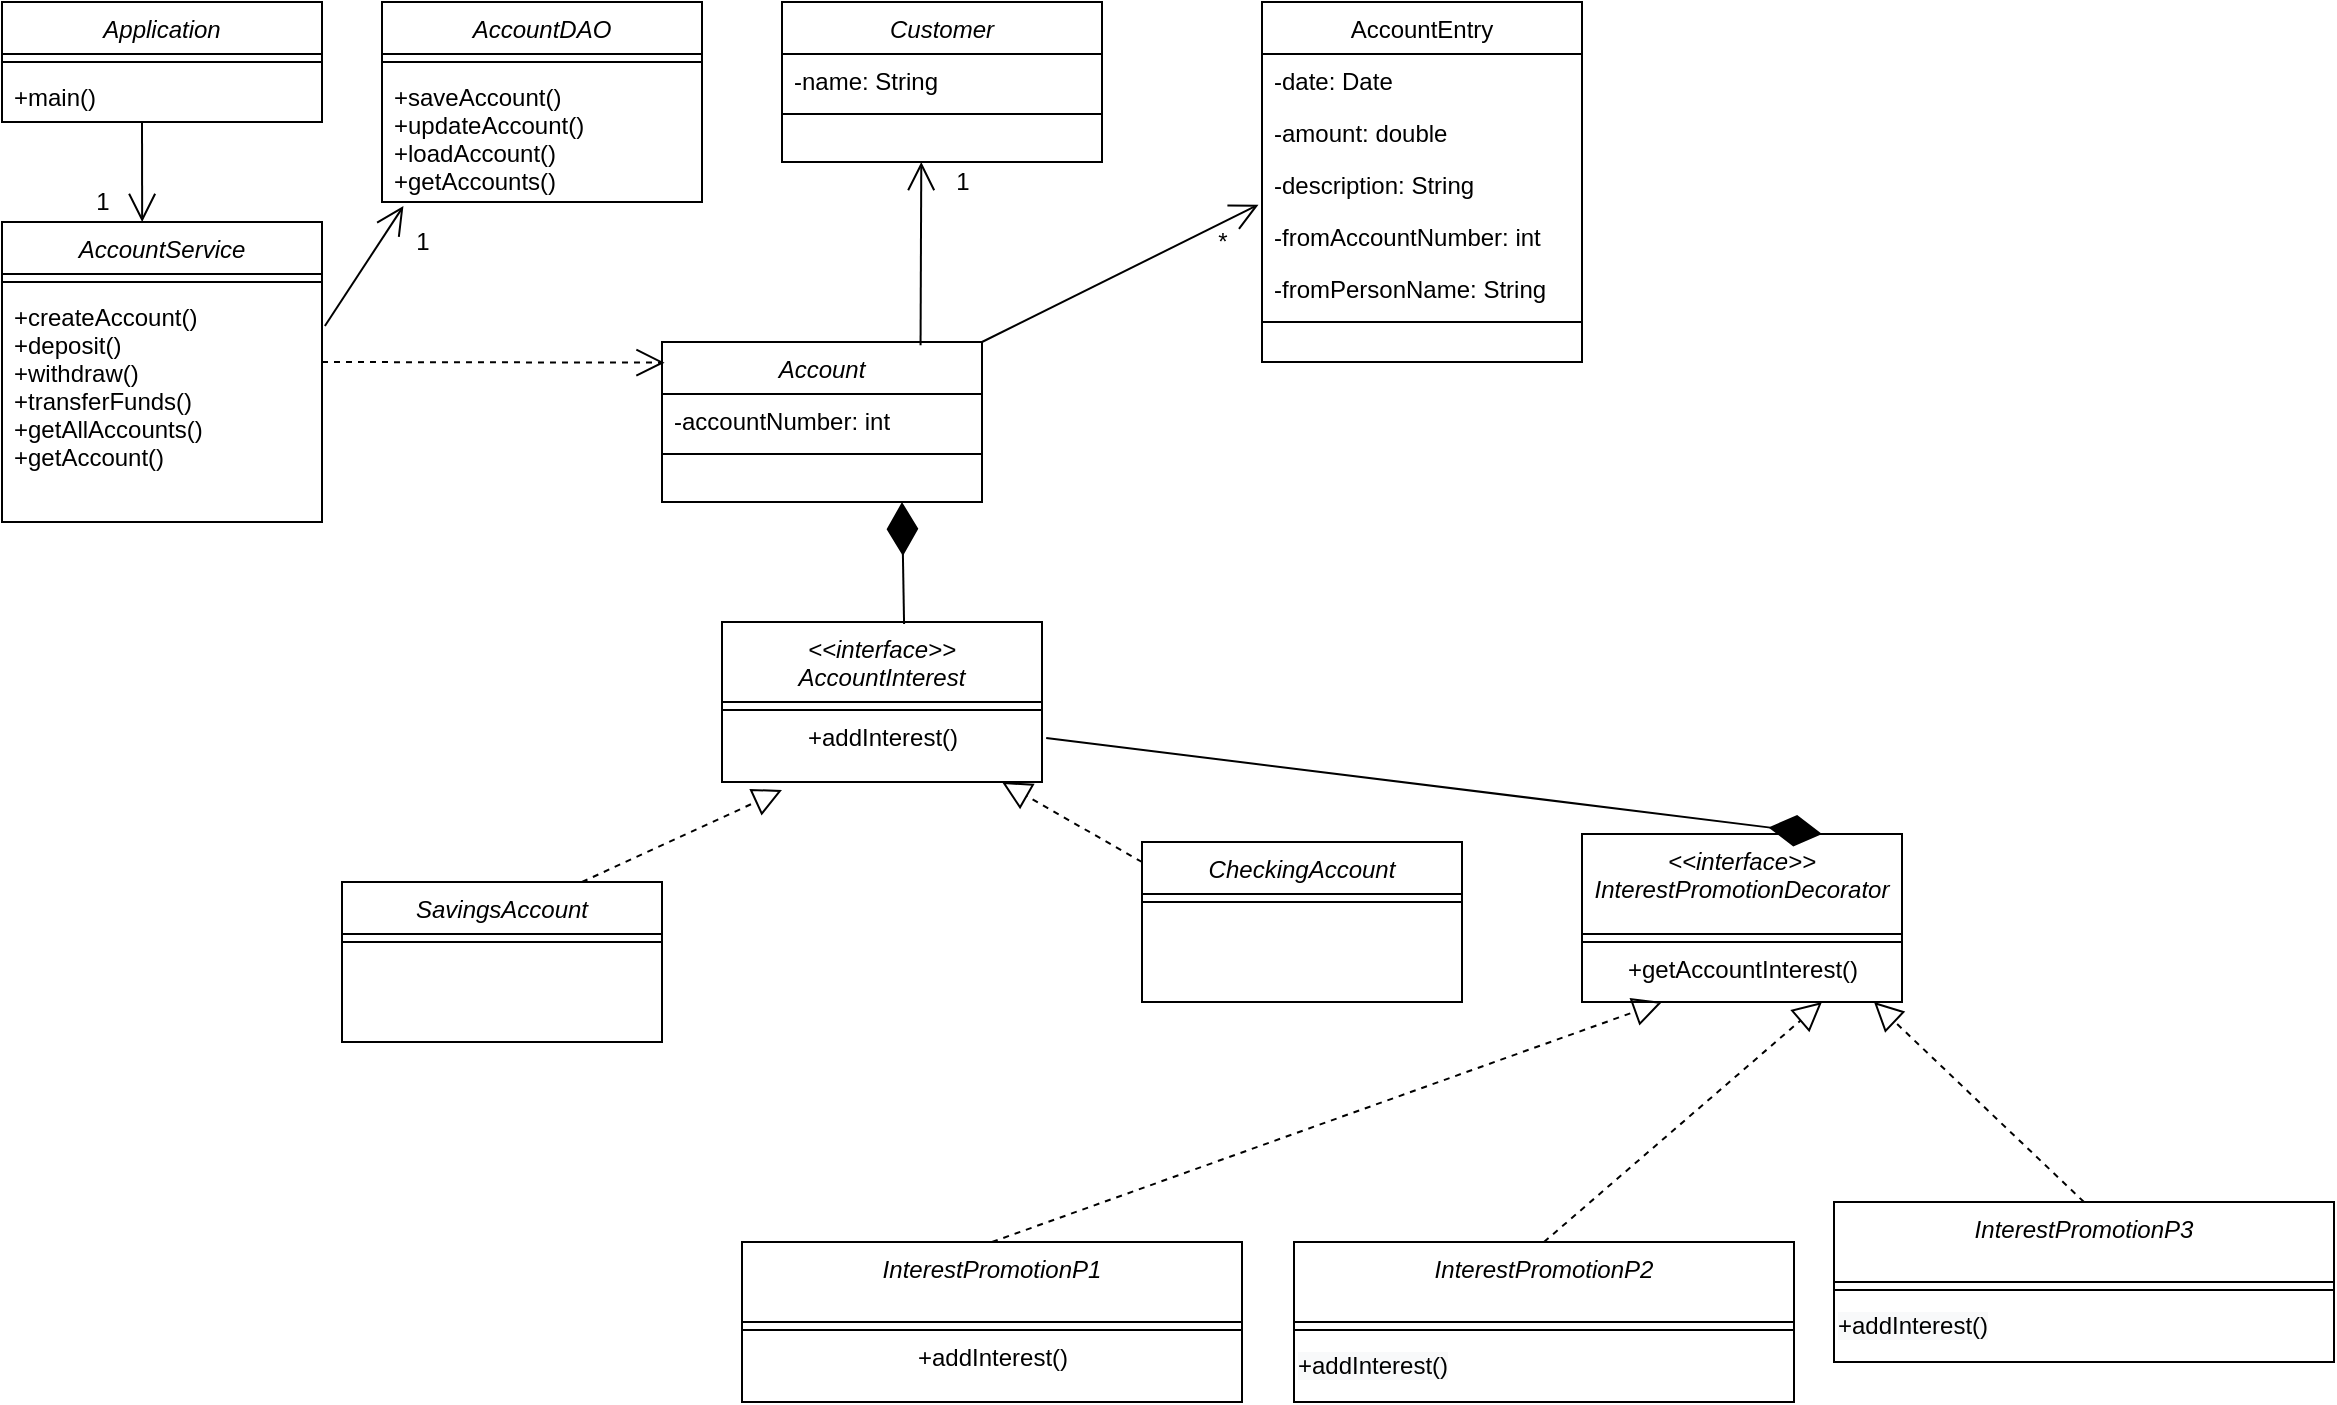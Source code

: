 <mxfile version="16.6.2" type="device"><diagram id="FBthp2_uPzozIP7pjPFK" name="Page-1"><mxGraphModel dx="1426" dy="825" grid="1" gridSize="10" guides="1" tooltips="1" connect="1" arrows="1" fold="1" page="1" pageScale="1" pageWidth="1169" pageHeight="827" math="0" shadow="0"><root><mxCell id="0"/><mxCell id="1" parent="0"/><mxCell id="OUito1YvpkUf9TGPVKRr-3" value="AccountEntry" style="swimlane;fontStyle=0;align=center;verticalAlign=top;childLayout=stackLayout;horizontal=1;startSize=26;horizontalStack=0;resizeParent=1;resizeLast=0;collapsible=1;marginBottom=0;rounded=0;shadow=0;strokeWidth=1;" vertex="1" parent="1"><mxGeometry x="804" y="50" width="160" height="180" as="geometry"><mxRectangle x="550" y="140" width="160" height="26" as="alternateBounds"/></mxGeometry></mxCell><mxCell id="OUito1YvpkUf9TGPVKRr-4" value="-date: Date" style="text;align=left;verticalAlign=top;spacingLeft=4;spacingRight=4;overflow=hidden;rotatable=0;points=[[0,0.5],[1,0.5]];portConstraint=eastwest;" vertex="1" parent="OUito1YvpkUf9TGPVKRr-3"><mxGeometry y="26" width="160" height="26" as="geometry"/></mxCell><mxCell id="OUito1YvpkUf9TGPVKRr-5" value="-amount: double" style="text;align=left;verticalAlign=top;spacingLeft=4;spacingRight=4;overflow=hidden;rotatable=0;points=[[0,0.5],[1,0.5]];portConstraint=eastwest;rounded=0;shadow=0;html=0;" vertex="1" parent="OUito1YvpkUf9TGPVKRr-3"><mxGeometry y="52" width="160" height="26" as="geometry"/></mxCell><mxCell id="OUito1YvpkUf9TGPVKRr-6" value="-description: String" style="text;align=left;verticalAlign=top;spacingLeft=4;spacingRight=4;overflow=hidden;rotatable=0;points=[[0,0.5],[1,0.5]];portConstraint=eastwest;rounded=0;shadow=0;html=0;" vertex="1" parent="OUito1YvpkUf9TGPVKRr-3"><mxGeometry y="78" width="160" height="26" as="geometry"/></mxCell><mxCell id="OUito1YvpkUf9TGPVKRr-7" value="-fromAccountNumber: int" style="text;align=left;verticalAlign=top;spacingLeft=4;spacingRight=4;overflow=hidden;rotatable=0;points=[[0,0.5],[1,0.5]];portConstraint=eastwest;rounded=0;shadow=0;html=0;" vertex="1" parent="OUito1YvpkUf9TGPVKRr-3"><mxGeometry y="104" width="160" height="26" as="geometry"/></mxCell><mxCell id="OUito1YvpkUf9TGPVKRr-8" value="-fromPersonName: String" style="text;align=left;verticalAlign=top;spacingLeft=4;spacingRight=4;overflow=hidden;rotatable=0;points=[[0,0.5],[1,0.5]];portConstraint=eastwest;rounded=0;shadow=0;html=0;" vertex="1" parent="OUito1YvpkUf9TGPVKRr-3"><mxGeometry y="130" width="160" height="26" as="geometry"/></mxCell><mxCell id="OUito1YvpkUf9TGPVKRr-9" value="" style="line;html=1;strokeWidth=1;align=left;verticalAlign=middle;spacingTop=-1;spacingLeft=3;spacingRight=3;rotatable=0;labelPosition=right;points=[];portConstraint=eastwest;" vertex="1" parent="OUito1YvpkUf9TGPVKRr-3"><mxGeometry y="156" width="160" height="8" as="geometry"/></mxCell><mxCell id="OUito1YvpkUf9TGPVKRr-10" value="Application" style="swimlane;fontStyle=2;align=center;verticalAlign=top;childLayout=stackLayout;horizontal=1;startSize=26;horizontalStack=0;resizeParent=1;resizeLast=0;collapsible=1;marginBottom=0;rounded=0;shadow=0;strokeWidth=1;" vertex="1" parent="1"><mxGeometry x="174" y="50" width="160" height="60" as="geometry"><mxRectangle x="230" y="140" width="160" height="26" as="alternateBounds"/></mxGeometry></mxCell><mxCell id="OUito1YvpkUf9TGPVKRr-11" value="" style="line;html=1;strokeWidth=1;align=left;verticalAlign=middle;spacingTop=-1;spacingLeft=3;spacingRight=3;rotatable=0;labelPosition=right;points=[];portConstraint=eastwest;" vertex="1" parent="OUito1YvpkUf9TGPVKRr-10"><mxGeometry y="26" width="160" height="8" as="geometry"/></mxCell><mxCell id="OUito1YvpkUf9TGPVKRr-12" value="+main()" style="text;align=left;verticalAlign=top;spacingLeft=4;spacingRight=4;overflow=hidden;rotatable=0;points=[[0,0.5],[1,0.5]];portConstraint=eastwest;" vertex="1" parent="OUito1YvpkUf9TGPVKRr-10"><mxGeometry y="34" width="160" height="26" as="geometry"/></mxCell><mxCell id="OUito1YvpkUf9TGPVKRr-13" value="AccountDAO&#10;" style="swimlane;fontStyle=2;align=center;verticalAlign=top;childLayout=stackLayout;horizontal=1;startSize=26;horizontalStack=0;resizeParent=1;resizeLast=0;collapsible=1;marginBottom=0;rounded=0;shadow=0;strokeWidth=1;" vertex="1" parent="1"><mxGeometry x="364" y="50" width="160" height="100" as="geometry"><mxRectangle x="230" y="140" width="160" height="26" as="alternateBounds"/></mxGeometry></mxCell><mxCell id="OUito1YvpkUf9TGPVKRr-14" value="" style="line;html=1;strokeWidth=1;align=left;verticalAlign=middle;spacingTop=-1;spacingLeft=3;spacingRight=3;rotatable=0;labelPosition=right;points=[];portConstraint=eastwest;" vertex="1" parent="OUito1YvpkUf9TGPVKRr-13"><mxGeometry y="26" width="160" height="8" as="geometry"/></mxCell><mxCell id="OUito1YvpkUf9TGPVKRr-15" value="+saveAccount()&#10;+updateAccount()&#10;+loadAccount()&#10;+getAccounts()" style="text;align=left;verticalAlign=top;spacingLeft=4;spacingRight=4;overflow=hidden;rotatable=0;points=[[0,0.5],[1,0.5]];portConstraint=eastwest;" vertex="1" parent="OUito1YvpkUf9TGPVKRr-13"><mxGeometry y="34" width="160" height="66" as="geometry"/></mxCell><mxCell id="OUito1YvpkUf9TGPVKRr-16" value="Customer" style="swimlane;fontStyle=2;align=center;verticalAlign=top;childLayout=stackLayout;horizontal=1;startSize=26;horizontalStack=0;resizeParent=1;resizeLast=0;collapsible=1;marginBottom=0;rounded=0;shadow=0;strokeWidth=1;" vertex="1" parent="1"><mxGeometry x="564" y="50" width="160" height="80" as="geometry"><mxRectangle x="230" y="140" width="160" height="26" as="alternateBounds"/></mxGeometry></mxCell><mxCell id="OUito1YvpkUf9TGPVKRr-17" value="-name: String" style="text;align=left;verticalAlign=top;spacingLeft=4;spacingRight=4;overflow=hidden;rotatable=0;points=[[0,0.5],[1,0.5]];portConstraint=eastwest;" vertex="1" parent="OUito1YvpkUf9TGPVKRr-16"><mxGeometry y="26" width="160" height="26" as="geometry"/></mxCell><mxCell id="OUito1YvpkUf9TGPVKRr-18" value="" style="line;html=1;strokeWidth=1;align=left;verticalAlign=middle;spacingTop=-1;spacingLeft=3;spacingRight=3;rotatable=0;labelPosition=right;points=[];portConstraint=eastwest;" vertex="1" parent="OUito1YvpkUf9TGPVKRr-16"><mxGeometry y="52" width="160" height="8" as="geometry"/></mxCell><mxCell id="OUito1YvpkUf9TGPVKRr-19" value="Account" style="swimlane;fontStyle=2;align=center;verticalAlign=top;childLayout=stackLayout;horizontal=1;startSize=26;horizontalStack=0;resizeParent=1;resizeLast=0;collapsible=1;marginBottom=0;rounded=0;shadow=0;strokeWidth=1;" vertex="1" parent="1"><mxGeometry x="504" y="220" width="160" height="80" as="geometry"><mxRectangle x="230" y="140" width="160" height="26" as="alternateBounds"/></mxGeometry></mxCell><mxCell id="OUito1YvpkUf9TGPVKRr-20" value="-accountNumber: int" style="text;align=left;verticalAlign=top;spacingLeft=4;spacingRight=4;overflow=hidden;rotatable=0;points=[[0,0.5],[1,0.5]];portConstraint=eastwest;" vertex="1" parent="OUito1YvpkUf9TGPVKRr-19"><mxGeometry y="26" width="160" height="26" as="geometry"/></mxCell><mxCell id="OUito1YvpkUf9TGPVKRr-21" value="" style="line;html=1;strokeWidth=1;align=left;verticalAlign=middle;spacingTop=-1;spacingLeft=3;spacingRight=3;rotatable=0;labelPosition=right;points=[];portConstraint=eastwest;" vertex="1" parent="OUito1YvpkUf9TGPVKRr-19"><mxGeometry y="52" width="160" height="8" as="geometry"/></mxCell><mxCell id="OUito1YvpkUf9TGPVKRr-22" value="AccountService&#10;" style="swimlane;fontStyle=2;align=center;verticalAlign=top;childLayout=stackLayout;horizontal=1;startSize=26;horizontalStack=0;resizeParent=1;resizeLast=0;collapsible=1;marginBottom=0;rounded=0;shadow=0;strokeWidth=1;" vertex="1" parent="1"><mxGeometry x="174" y="160" width="160" height="150" as="geometry"><mxRectangle x="230" y="140" width="160" height="26" as="alternateBounds"/></mxGeometry></mxCell><mxCell id="OUito1YvpkUf9TGPVKRr-23" value="" style="line;html=1;strokeWidth=1;align=left;verticalAlign=middle;spacingTop=-1;spacingLeft=3;spacingRight=3;rotatable=0;labelPosition=right;points=[];portConstraint=eastwest;" vertex="1" parent="OUito1YvpkUf9TGPVKRr-22"><mxGeometry y="26" width="160" height="8" as="geometry"/></mxCell><mxCell id="OUito1YvpkUf9TGPVKRr-24" value="+createAccount()&#10;+deposit()&#10;+withdraw()&#10;+transferFunds()&#10;+getAllAccounts()&#10;+getAccount()" style="text;align=left;verticalAlign=top;spacingLeft=4;spacingRight=4;overflow=hidden;rotatable=0;points=[[0,0.5],[1,0.5]];portConstraint=eastwest;" vertex="1" parent="OUito1YvpkUf9TGPVKRr-22"><mxGeometry y="34" width="160" height="116" as="geometry"/></mxCell><mxCell id="OUito1YvpkUf9TGPVKRr-25" value="SavingsAccount" style="swimlane;fontStyle=2;align=center;verticalAlign=top;childLayout=stackLayout;horizontal=1;startSize=26;horizontalStack=0;resizeParent=1;resizeLast=0;collapsible=1;marginBottom=0;rounded=0;shadow=0;strokeWidth=1;" vertex="1" parent="1"><mxGeometry x="344" y="490" width="160" height="80" as="geometry"><mxRectangle x="230" y="140" width="160" height="26" as="alternateBounds"/></mxGeometry></mxCell><mxCell id="OUito1YvpkUf9TGPVKRr-26" value="" style="line;html=1;strokeWidth=1;align=left;verticalAlign=middle;spacingTop=-1;spacingLeft=3;spacingRight=3;rotatable=0;labelPosition=right;points=[];portConstraint=eastwest;" vertex="1" parent="OUito1YvpkUf9TGPVKRr-25"><mxGeometry y="26" width="160" height="8" as="geometry"/></mxCell><mxCell id="OUito1YvpkUf9TGPVKRr-27" value="CheckingAccount" style="swimlane;fontStyle=2;align=center;verticalAlign=top;childLayout=stackLayout;horizontal=1;startSize=26;horizontalStack=0;resizeParent=1;resizeLast=0;collapsible=1;marginBottom=0;rounded=0;shadow=0;strokeWidth=1;" vertex="1" parent="1"><mxGeometry x="744" y="470" width="160" height="80" as="geometry"><mxRectangle x="230" y="140" width="160" height="26" as="alternateBounds"/></mxGeometry></mxCell><mxCell id="OUito1YvpkUf9TGPVKRr-28" value="" style="line;html=1;strokeWidth=1;align=left;verticalAlign=middle;spacingTop=-1;spacingLeft=3;spacingRight=3;rotatable=0;labelPosition=right;points=[];portConstraint=eastwest;" vertex="1" parent="OUito1YvpkUf9TGPVKRr-27"><mxGeometry y="26" width="160" height="8" as="geometry"/></mxCell><mxCell id="OUito1YvpkUf9TGPVKRr-29" value="&lt;&lt;interface&gt;&gt;&#10;AccountInterest" style="swimlane;fontStyle=2;align=center;verticalAlign=top;childLayout=stackLayout;horizontal=1;startSize=40;horizontalStack=0;resizeParent=1;resizeLast=0;collapsible=1;marginBottom=0;rounded=0;shadow=0;strokeWidth=1;" vertex="1" parent="1"><mxGeometry x="534" y="360" width="160" height="80" as="geometry"><mxRectangle x="230" y="140" width="160" height="26" as="alternateBounds"/></mxGeometry></mxCell><mxCell id="OUito1YvpkUf9TGPVKRr-30" value="" style="line;html=1;strokeWidth=1;align=left;verticalAlign=middle;spacingTop=-1;spacingLeft=3;spacingRight=3;rotatable=0;labelPosition=right;points=[];portConstraint=eastwest;" vertex="1" parent="OUito1YvpkUf9TGPVKRr-29"><mxGeometry y="40" width="160" height="8" as="geometry"/></mxCell><mxCell id="OUito1YvpkUf9TGPVKRr-31" value="+addInterest()" style="text;html=1;align=center;verticalAlign=middle;resizable=0;points=[];autosize=1;strokeColor=none;fillColor=none;" vertex="1" parent="OUito1YvpkUf9TGPVKRr-29"><mxGeometry y="48" width="160" height="20" as="geometry"/></mxCell><mxCell id="OUito1YvpkUf9TGPVKRr-38" value="" style="endArrow=block;dashed=1;endFill=0;endSize=12;html=1;rounded=0;exitX=0.75;exitY=0;exitDx=0;exitDy=0;" edge="1" parent="1" source="OUito1YvpkUf9TGPVKRr-25"><mxGeometry width="160" relative="1" as="geometry"><mxPoint x="497" y="491.2" as="sourcePoint"/><mxPoint x="564" y="444" as="targetPoint"/></mxGeometry></mxCell><mxCell id="OUito1YvpkUf9TGPVKRr-39" value="" style="endArrow=open;endSize=12;dashed=1;html=1;rounded=0;entryX=0.008;entryY=0.129;entryDx=0;entryDy=0;entryPerimeter=0;" edge="1" parent="1" target="OUito1YvpkUf9TGPVKRr-19"><mxGeometry width="160" relative="1" as="geometry"><mxPoint x="334" y="230" as="sourcePoint"/><mxPoint x="564" y="440" as="targetPoint"/><Array as="points"/></mxGeometry></mxCell><mxCell id="OUito1YvpkUf9TGPVKRr-40" value="" style="endArrow=block;dashed=1;endFill=0;endSize=12;html=1;rounded=0;exitX=0;exitY=0;exitDx=0;exitDy=0;" edge="1" parent="1"><mxGeometry width="160" relative="1" as="geometry"><mxPoint x="744" y="480" as="sourcePoint"/><mxPoint x="674" y="440" as="targetPoint"/></mxGeometry></mxCell><mxCell id="OUito1YvpkUf9TGPVKRr-43" value="" style="endArrow=diamondThin;endFill=1;endSize=24;html=1;rounded=0;entryX=0.75;entryY=1;entryDx=0;entryDy=0;exitX=0.569;exitY=0.013;exitDx=0;exitDy=0;exitPerimeter=0;" edge="1" parent="1" source="OUito1YvpkUf9TGPVKRr-29" target="OUito1YvpkUf9TGPVKRr-19"><mxGeometry width="160" relative="1" as="geometry"><mxPoint x="384" y="280" as="sourcePoint"/><mxPoint x="544" y="280" as="targetPoint"/></mxGeometry></mxCell><mxCell id="OUito1YvpkUf9TGPVKRr-44" value="" style="endArrow=open;endFill=1;endSize=12;html=1;rounded=0;entryX=0.438;entryY=0;entryDx=0;entryDy=0;entryPerimeter=0;" edge="1" parent="1" target="OUito1YvpkUf9TGPVKRr-22"><mxGeometry width="160" relative="1" as="geometry"><mxPoint x="244" y="110" as="sourcePoint"/><mxPoint x="404" y="110" as="targetPoint"/></mxGeometry></mxCell><mxCell id="OUito1YvpkUf9TGPVKRr-45" value="" style="endArrow=open;endFill=1;endSize=12;html=1;rounded=0;entryX=0.067;entryY=1.031;entryDx=0;entryDy=0;entryPerimeter=0;exitX=1.009;exitY=0.155;exitDx=0;exitDy=0;exitPerimeter=0;" edge="1" parent="1" source="OUito1YvpkUf9TGPVKRr-24" target="OUito1YvpkUf9TGPVKRr-15"><mxGeometry width="160" relative="1" as="geometry"><mxPoint x="434" y="100" as="sourcePoint"/><mxPoint x="434.08" y="150" as="targetPoint"/></mxGeometry></mxCell><mxCell id="OUito1YvpkUf9TGPVKRr-46" value="" style="endArrow=open;endFill=1;endSize=12;html=1;rounded=0;entryX=0.067;entryY=1.031;entryDx=0;entryDy=0;entryPerimeter=0;exitX=0.808;exitY=0.021;exitDx=0;exitDy=0;exitPerimeter=0;" edge="1" parent="1" source="OUito1YvpkUf9TGPVKRr-19"><mxGeometry width="160" relative="1" as="geometry"><mxPoint x="594.36" y="189.93" as="sourcePoint"/><mxPoint x="633.64" y="129.996" as="targetPoint"/></mxGeometry></mxCell><mxCell id="OUito1YvpkUf9TGPVKRr-47" value="" style="endArrow=open;endFill=1;endSize=12;html=1;rounded=0;entryX=-0.011;entryY=0.898;entryDx=0;entryDy=0;entryPerimeter=0;" edge="1" parent="1" target="OUito1YvpkUf9TGPVKRr-6"><mxGeometry width="160" relative="1" as="geometry"><mxPoint x="664" y="220" as="sourcePoint"/><mxPoint x="643.64" y="139.996" as="targetPoint"/></mxGeometry></mxCell><mxCell id="OUito1YvpkUf9TGPVKRr-48" value="*" style="text;html=1;align=center;verticalAlign=middle;resizable=0;points=[];autosize=1;strokeColor=none;fillColor=none;" vertex="1" parent="1"><mxGeometry x="774" y="160" width="20" height="20" as="geometry"/></mxCell><mxCell id="OUito1YvpkUf9TGPVKRr-49" value="1" style="text;html=1;align=center;verticalAlign=middle;resizable=0;points=[];autosize=1;strokeColor=none;fillColor=none;" vertex="1" parent="1"><mxGeometry x="644" y="130" width="20" height="20" as="geometry"/></mxCell><mxCell id="OUito1YvpkUf9TGPVKRr-50" value="1" style="text;html=1;align=center;verticalAlign=middle;resizable=0;points=[];autosize=1;strokeColor=none;fillColor=none;" vertex="1" parent="1"><mxGeometry x="374" y="160" width="20" height="20" as="geometry"/></mxCell><mxCell id="OUito1YvpkUf9TGPVKRr-51" value="1" style="text;html=1;align=center;verticalAlign=middle;resizable=0;points=[];autosize=1;strokeColor=none;fillColor=none;" vertex="1" parent="1"><mxGeometry x="214" y="140" width="20" height="20" as="geometry"/></mxCell><mxCell id="OUito1YvpkUf9TGPVKRr-52" value="&lt;&lt;interface&gt;&gt;&#10;InterestPromotionDecorator" style="swimlane;fontStyle=2;align=center;verticalAlign=top;childLayout=stackLayout;horizontal=1;startSize=50;horizontalStack=0;resizeParent=1;resizeLast=0;collapsible=1;marginBottom=0;rounded=0;shadow=0;strokeWidth=1;" vertex="1" parent="1"><mxGeometry x="964" y="466" width="160" height="84" as="geometry"><mxRectangle x="230" y="140" width="160" height="26" as="alternateBounds"/></mxGeometry></mxCell><mxCell id="OUito1YvpkUf9TGPVKRr-53" value="" style="line;html=1;strokeWidth=1;align=left;verticalAlign=middle;spacingTop=-1;spacingLeft=3;spacingRight=3;rotatable=0;labelPosition=right;points=[];portConstraint=eastwest;" vertex="1" parent="OUito1YvpkUf9TGPVKRr-52"><mxGeometry y="50" width="160" height="8" as="geometry"/></mxCell><mxCell id="OUito1YvpkUf9TGPVKRr-71" value="+getAccountInterest()" style="text;html=1;align=center;verticalAlign=middle;resizable=0;points=[];autosize=1;strokeColor=none;fillColor=none;" vertex="1" parent="OUito1YvpkUf9TGPVKRr-52"><mxGeometry y="58" width="160" height="20" as="geometry"/></mxCell><mxCell id="OUito1YvpkUf9TGPVKRr-55" value="InterestPromotionP1" style="swimlane;fontStyle=2;align=center;verticalAlign=top;childLayout=stackLayout;horizontal=1;startSize=40;horizontalStack=0;resizeParent=1;resizeLast=0;collapsible=1;marginBottom=0;rounded=0;shadow=0;strokeWidth=1;" vertex="1" parent="1"><mxGeometry x="544" y="670" width="250" height="80" as="geometry"><mxRectangle x="230" y="140" width="160" height="26" as="alternateBounds"/></mxGeometry></mxCell><mxCell id="OUito1YvpkUf9TGPVKRr-56" value="" style="line;html=1;strokeWidth=1;align=left;verticalAlign=middle;spacingTop=-1;spacingLeft=3;spacingRight=3;rotatable=0;labelPosition=right;points=[];portConstraint=eastwest;" vertex="1" parent="OUito1YvpkUf9TGPVKRr-55"><mxGeometry y="40" width="250" height="8" as="geometry"/></mxCell><mxCell id="OUito1YvpkUf9TGPVKRr-57" value="+addInterest()" style="text;html=1;align=center;verticalAlign=middle;resizable=0;points=[];autosize=1;strokeColor=none;fillColor=none;" vertex="1" parent="OUito1YvpkUf9TGPVKRr-55"><mxGeometry y="48" width="250" height="20" as="geometry"/></mxCell><mxCell id="OUito1YvpkUf9TGPVKRr-58" value="InterestPromotionP2" style="swimlane;fontStyle=2;align=center;verticalAlign=top;childLayout=stackLayout;horizontal=1;startSize=40;horizontalStack=0;resizeParent=1;resizeLast=0;collapsible=1;marginBottom=0;rounded=0;shadow=0;strokeWidth=1;" vertex="1" parent="1"><mxGeometry x="820" y="670" width="250" height="80" as="geometry"><mxRectangle x="230" y="140" width="160" height="26" as="alternateBounds"/></mxGeometry></mxCell><mxCell id="OUito1YvpkUf9TGPVKRr-59" value="" style="line;html=1;strokeWidth=1;align=left;verticalAlign=middle;spacingTop=-1;spacingLeft=3;spacingRight=3;rotatable=0;labelPosition=right;points=[];portConstraint=eastwest;" vertex="1" parent="OUito1YvpkUf9TGPVKRr-58"><mxGeometry y="40" width="250" height="8" as="geometry"/></mxCell><mxCell id="OUito1YvpkUf9TGPVKRr-72" value="&lt;span style=&quot;color: rgb(0, 0, 0); font-family: helvetica; font-size: 12px; font-style: normal; font-weight: normal; letter-spacing: normal; text-align: center; text-indent: 0px; text-transform: none; word-spacing: 0px; background-color: rgb(248, 249, 250); text-decoration: none; display: inline; float: none;&quot;&gt;+addInterest()&lt;/span&gt;" style="text;whiteSpace=wrap;html=1;" vertex="1" parent="OUito1YvpkUf9TGPVKRr-58"><mxGeometry y="48" width="250" height="30" as="geometry"/></mxCell><mxCell id="OUito1YvpkUf9TGPVKRr-61" value="InterestPromotionP3" style="swimlane;fontStyle=2;align=center;verticalAlign=top;childLayout=stackLayout;horizontal=1;startSize=40;horizontalStack=0;resizeParent=1;resizeLast=0;collapsible=1;marginBottom=0;rounded=0;shadow=0;strokeWidth=1;" vertex="1" parent="1"><mxGeometry x="1090" y="650" width="250" height="80" as="geometry"><mxRectangle x="230" y="140" width="160" height="26" as="alternateBounds"/></mxGeometry></mxCell><mxCell id="OUito1YvpkUf9TGPVKRr-62" value="" style="line;html=1;strokeWidth=1;align=left;verticalAlign=middle;spacingTop=-1;spacingLeft=3;spacingRight=3;rotatable=0;labelPosition=right;points=[];portConstraint=eastwest;" vertex="1" parent="OUito1YvpkUf9TGPVKRr-61"><mxGeometry y="40" width="250" height="8" as="geometry"/></mxCell><mxCell id="OUito1YvpkUf9TGPVKRr-73" value="&lt;span style=&quot;color: rgb(0, 0, 0); font-family: helvetica; font-size: 12px; font-style: normal; font-weight: normal; letter-spacing: normal; text-align: center; text-indent: 0px; text-transform: none; word-spacing: 0px; background-color: rgb(248, 249, 250); text-decoration: none; display: inline; float: none;&quot;&gt;+addInterest()&lt;/span&gt;" style="text;whiteSpace=wrap;html=1;" vertex="1" parent="OUito1YvpkUf9TGPVKRr-61"><mxGeometry y="48" width="250" height="30" as="geometry"/></mxCell><mxCell id="OUito1YvpkUf9TGPVKRr-65" value="" style="endArrow=block;dashed=1;endFill=0;endSize=12;html=1;rounded=0;exitX=0.5;exitY=0;exitDx=0;exitDy=0;" edge="1" parent="1" source="OUito1YvpkUf9TGPVKRr-61"><mxGeometry width="160" relative="1" as="geometry"><mxPoint x="780" y="640" as="sourcePoint"/><mxPoint x="1110" y="550" as="targetPoint"/></mxGeometry></mxCell><mxCell id="OUito1YvpkUf9TGPVKRr-66" value="" style="endArrow=block;dashed=1;endFill=0;endSize=12;html=1;rounded=0;exitX=0.5;exitY=0;exitDx=0;exitDy=0;entryX=0.75;entryY=1;entryDx=0;entryDy=0;" edge="1" parent="1" source="OUito1YvpkUf9TGPVKRr-58" target="OUito1YvpkUf9TGPVKRr-52"><mxGeometry width="160" relative="1" as="geometry"><mxPoint x="704" y="644" as="sourcePoint"/><mxPoint x="634" y="604" as="targetPoint"/></mxGeometry></mxCell><mxCell id="OUito1YvpkUf9TGPVKRr-67" value="" style="endArrow=block;dashed=1;endFill=0;endSize=12;html=1;rounded=0;exitX=0.5;exitY=0;exitDx=0;exitDy=0;entryX=0.25;entryY=1;entryDx=0;entryDy=0;" edge="1" parent="1" source="OUito1YvpkUf9TGPVKRr-55" target="OUito1YvpkUf9TGPVKRr-52"><mxGeometry width="160" relative="1" as="geometry"><mxPoint x="550" y="640" as="sourcePoint"/><mxPoint x="480" y="600" as="targetPoint"/></mxGeometry></mxCell><mxCell id="OUito1YvpkUf9TGPVKRr-70" value="" style="endArrow=diamondThin;endFill=1;endSize=24;html=1;rounded=0;entryX=0.75;entryY=0;entryDx=0;entryDy=0;exitX=1.013;exitY=0.5;exitDx=0;exitDy=0;exitPerimeter=0;" edge="1" parent="1" source="OUito1YvpkUf9TGPVKRr-31" target="OUito1YvpkUf9TGPVKRr-52"><mxGeometry width="160" relative="1" as="geometry"><mxPoint x="640" y="440" as="sourcePoint"/><mxPoint x="634" y="310" as="targetPoint"/></mxGeometry></mxCell></root></mxGraphModel></diagram></mxfile>